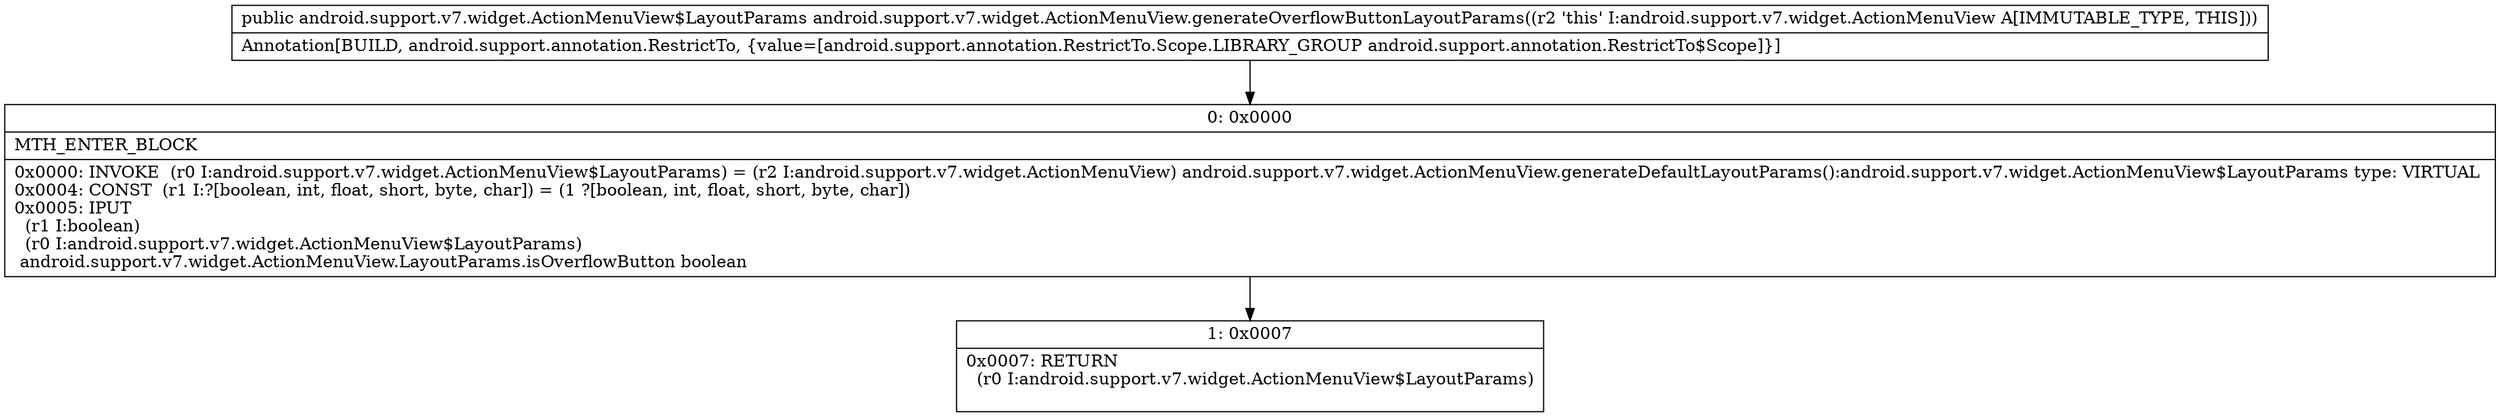 digraph "CFG forandroid.support.v7.widget.ActionMenuView.generateOverflowButtonLayoutParams()Landroid\/support\/v7\/widget\/ActionMenuView$LayoutParams;" {
Node_0 [shape=record,label="{0\:\ 0x0000|MTH_ENTER_BLOCK\l|0x0000: INVOKE  (r0 I:android.support.v7.widget.ActionMenuView$LayoutParams) = (r2 I:android.support.v7.widget.ActionMenuView) android.support.v7.widget.ActionMenuView.generateDefaultLayoutParams():android.support.v7.widget.ActionMenuView$LayoutParams type: VIRTUAL \l0x0004: CONST  (r1 I:?[boolean, int, float, short, byte, char]) = (1 ?[boolean, int, float, short, byte, char]) \l0x0005: IPUT  \l  (r1 I:boolean)\l  (r0 I:android.support.v7.widget.ActionMenuView$LayoutParams)\l android.support.v7.widget.ActionMenuView.LayoutParams.isOverflowButton boolean \l}"];
Node_1 [shape=record,label="{1\:\ 0x0007|0x0007: RETURN  \l  (r0 I:android.support.v7.widget.ActionMenuView$LayoutParams)\l \l}"];
MethodNode[shape=record,label="{public android.support.v7.widget.ActionMenuView$LayoutParams android.support.v7.widget.ActionMenuView.generateOverflowButtonLayoutParams((r2 'this' I:android.support.v7.widget.ActionMenuView A[IMMUTABLE_TYPE, THIS]))  | Annotation[BUILD, android.support.annotation.RestrictTo, \{value=[android.support.annotation.RestrictTo.Scope.LIBRARY_GROUP android.support.annotation.RestrictTo$Scope]\}]\l}"];
MethodNode -> Node_0;
Node_0 -> Node_1;
}

